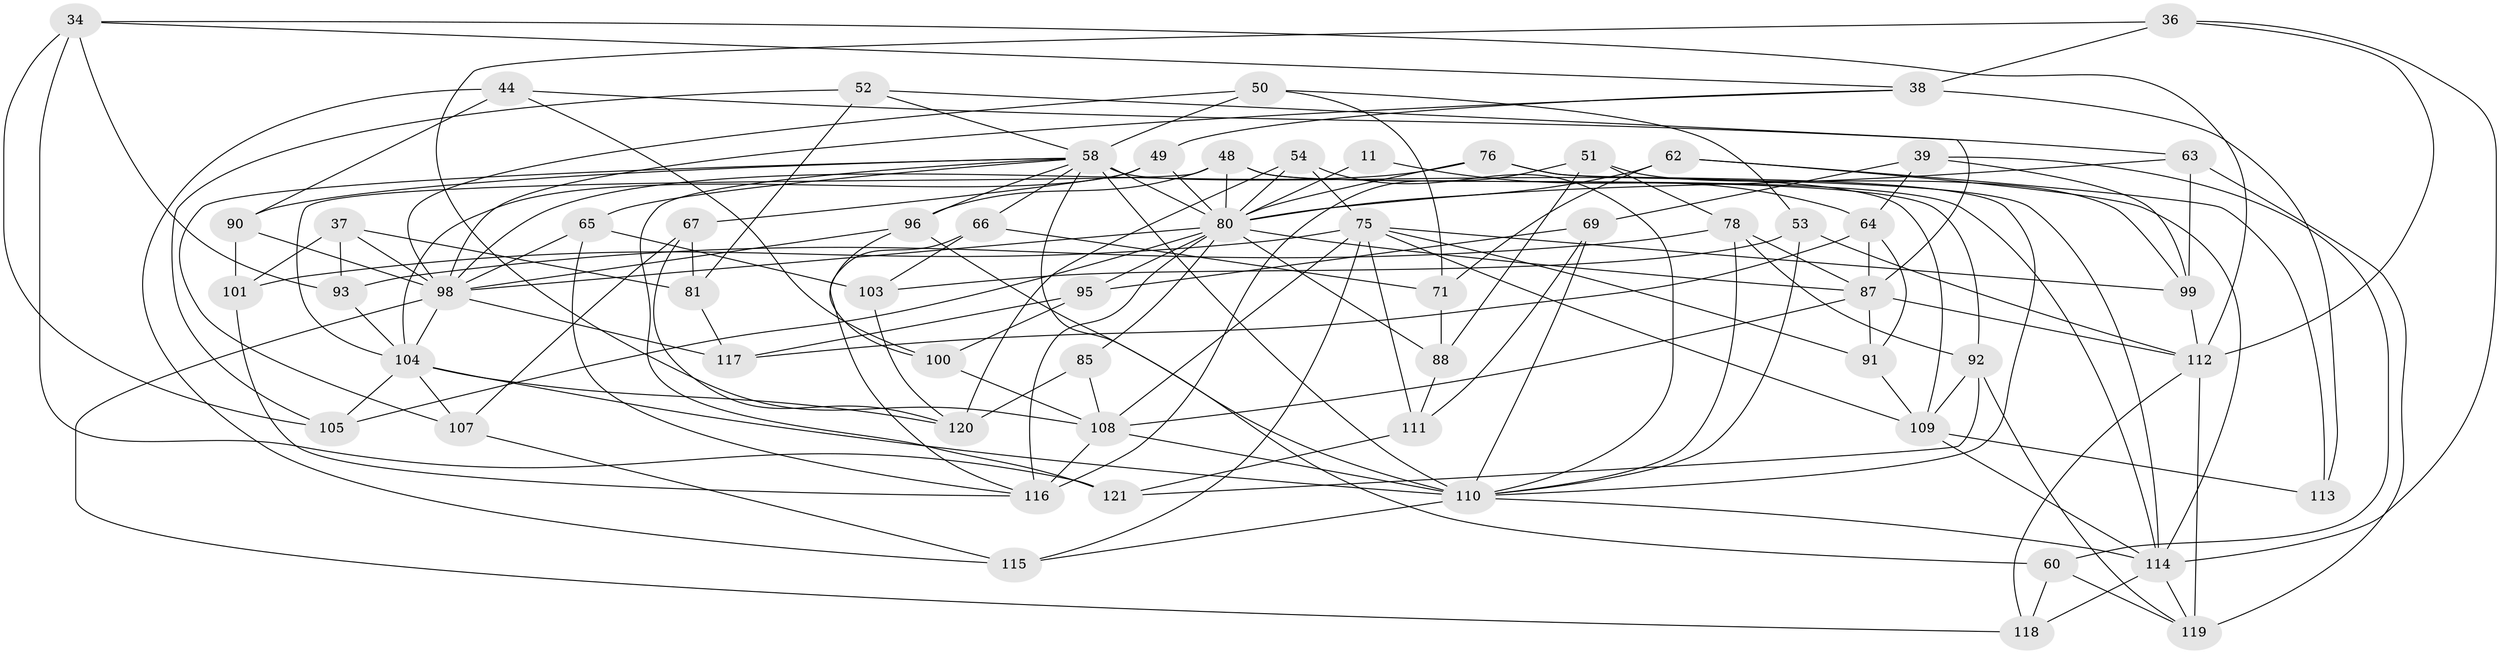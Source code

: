 // original degree distribution, {4: 1.0}
// Generated by graph-tools (version 1.1) at 2025/56/03/09/25 04:56:24]
// undirected, 60 vertices, 152 edges
graph export_dot {
graph [start="1"]
  node [color=gray90,style=filled];
  11;
  34 [super="+26"];
  36;
  37;
  38 [super="+5"];
  39;
  44;
  48 [super="+7"];
  49;
  50;
  51;
  52;
  53;
  54;
  58 [super="+9+21+56"];
  60;
  62;
  63;
  64 [super="+4"];
  65;
  66;
  67;
  69;
  71;
  75 [super="+24+55+35"];
  76 [super="+15"];
  78 [super="+73"];
  80 [super="+29+47+61+70"];
  81;
  85;
  87 [super="+14+42"];
  88;
  90;
  91;
  92 [super="+23"];
  93;
  95;
  96 [super="+43"];
  98 [super="+16+30+84"];
  99 [super="+89"];
  100;
  101;
  103;
  104 [super="+12+17+83"];
  105;
  107;
  108 [super="+8+74+33"];
  109 [super="+97"];
  110 [super="+106+79+72"];
  111;
  112 [super="+94"];
  113;
  114 [super="+10+68"];
  115;
  116 [super="+45+102"];
  117;
  118;
  119 [super="+82"];
  120 [super="+19"];
  121 [super="+86"];
  11 -- 64 [weight=2];
  11 -- 80 [weight=2];
  34 -- 93;
  34 -- 121 [weight=2];
  34 -- 38;
  34 -- 105;
  34 -- 112;
  36 -- 38;
  36 -- 114;
  36 -- 108;
  36 -- 112;
  37 -- 101;
  37 -- 93;
  37 -- 81;
  37 -- 98;
  38 -- 113 [weight=2];
  38 -- 49;
  38 -- 98;
  39 -- 60;
  39 -- 64;
  39 -- 69;
  39 -- 99;
  44 -- 115;
  44 -- 63;
  44 -- 90;
  44 -- 100;
  48 -- 96 [weight=2];
  48 -- 104;
  48 -- 114;
  48 -- 92;
  48 -- 80;
  49 -- 67;
  49 -- 104;
  49 -- 80;
  50 -- 71;
  50 -- 98;
  50 -- 53;
  50 -- 58;
  51 -- 78;
  51 -- 88;
  51 -- 116;
  51 -- 99;
  52 -- 105;
  52 -- 87;
  52 -- 81;
  52 -- 58;
  53 -- 103;
  53 -- 112;
  53 -- 110;
  54 -- 120;
  54 -- 110;
  54 -- 75;
  54 -- 80;
  58 -- 60;
  58 -- 110 [weight=3];
  58 -- 109 [weight=3];
  58 -- 121;
  58 -- 80 [weight=3];
  58 -- 96;
  58 -- 66;
  58 -- 65;
  58 -- 107;
  58 -- 90;
  60 -- 118;
  60 -- 119;
  62 -- 71;
  62 -- 113;
  62 -- 114;
  62 -- 80;
  63 -- 99;
  63 -- 119;
  63 -- 80;
  64 -- 91;
  64 -- 117;
  64 -- 87;
  65 -- 103;
  65 -- 98;
  65 -- 116;
  66 -- 71;
  66 -- 103;
  66 -- 116;
  67 -- 107;
  67 -- 81;
  67 -- 120;
  69 -- 95;
  69 -- 111;
  69 -- 110;
  71 -- 88;
  75 -- 115;
  75 -- 108 [weight=2];
  75 -- 101;
  75 -- 111;
  75 -- 91;
  75 -- 99 [weight=2];
  75 -- 109;
  76 -- 114;
  76 -- 98 [weight=2];
  76 -- 110 [weight=2];
  76 -- 80;
  78 -- 87 [weight=2];
  78 -- 93;
  78 -- 92;
  78 -- 110 [weight=3];
  80 -- 87 [weight=2];
  80 -- 116;
  80 -- 98 [weight=2];
  80 -- 85;
  80 -- 105;
  80 -- 88;
  80 -- 95;
  81 -- 117;
  85 -- 120 [weight=2];
  85 -- 108;
  87 -- 108 [weight=2];
  87 -- 112;
  87 -- 91;
  88 -- 111;
  90 -- 101;
  90 -- 98;
  91 -- 109;
  92 -- 109;
  92 -- 121 [weight=2];
  92 -- 119;
  93 -- 104;
  95 -- 100;
  95 -- 117;
  96 -- 110;
  96 -- 100;
  96 -- 98;
  98 -- 118;
  98 -- 117;
  98 -- 104 [weight=2];
  99 -- 112;
  100 -- 108;
  101 -- 116;
  103 -- 120;
  104 -- 105;
  104 -- 107;
  104 -- 120;
  104 -- 110 [weight=2];
  107 -- 115;
  108 -- 116 [weight=3];
  108 -- 110 [weight=2];
  109 -- 113;
  109 -- 114;
  110 -- 115;
  110 -- 114;
  111 -- 121;
  112 -- 118;
  112 -- 119 [weight=2];
  114 -- 118;
  114 -- 119;
}
